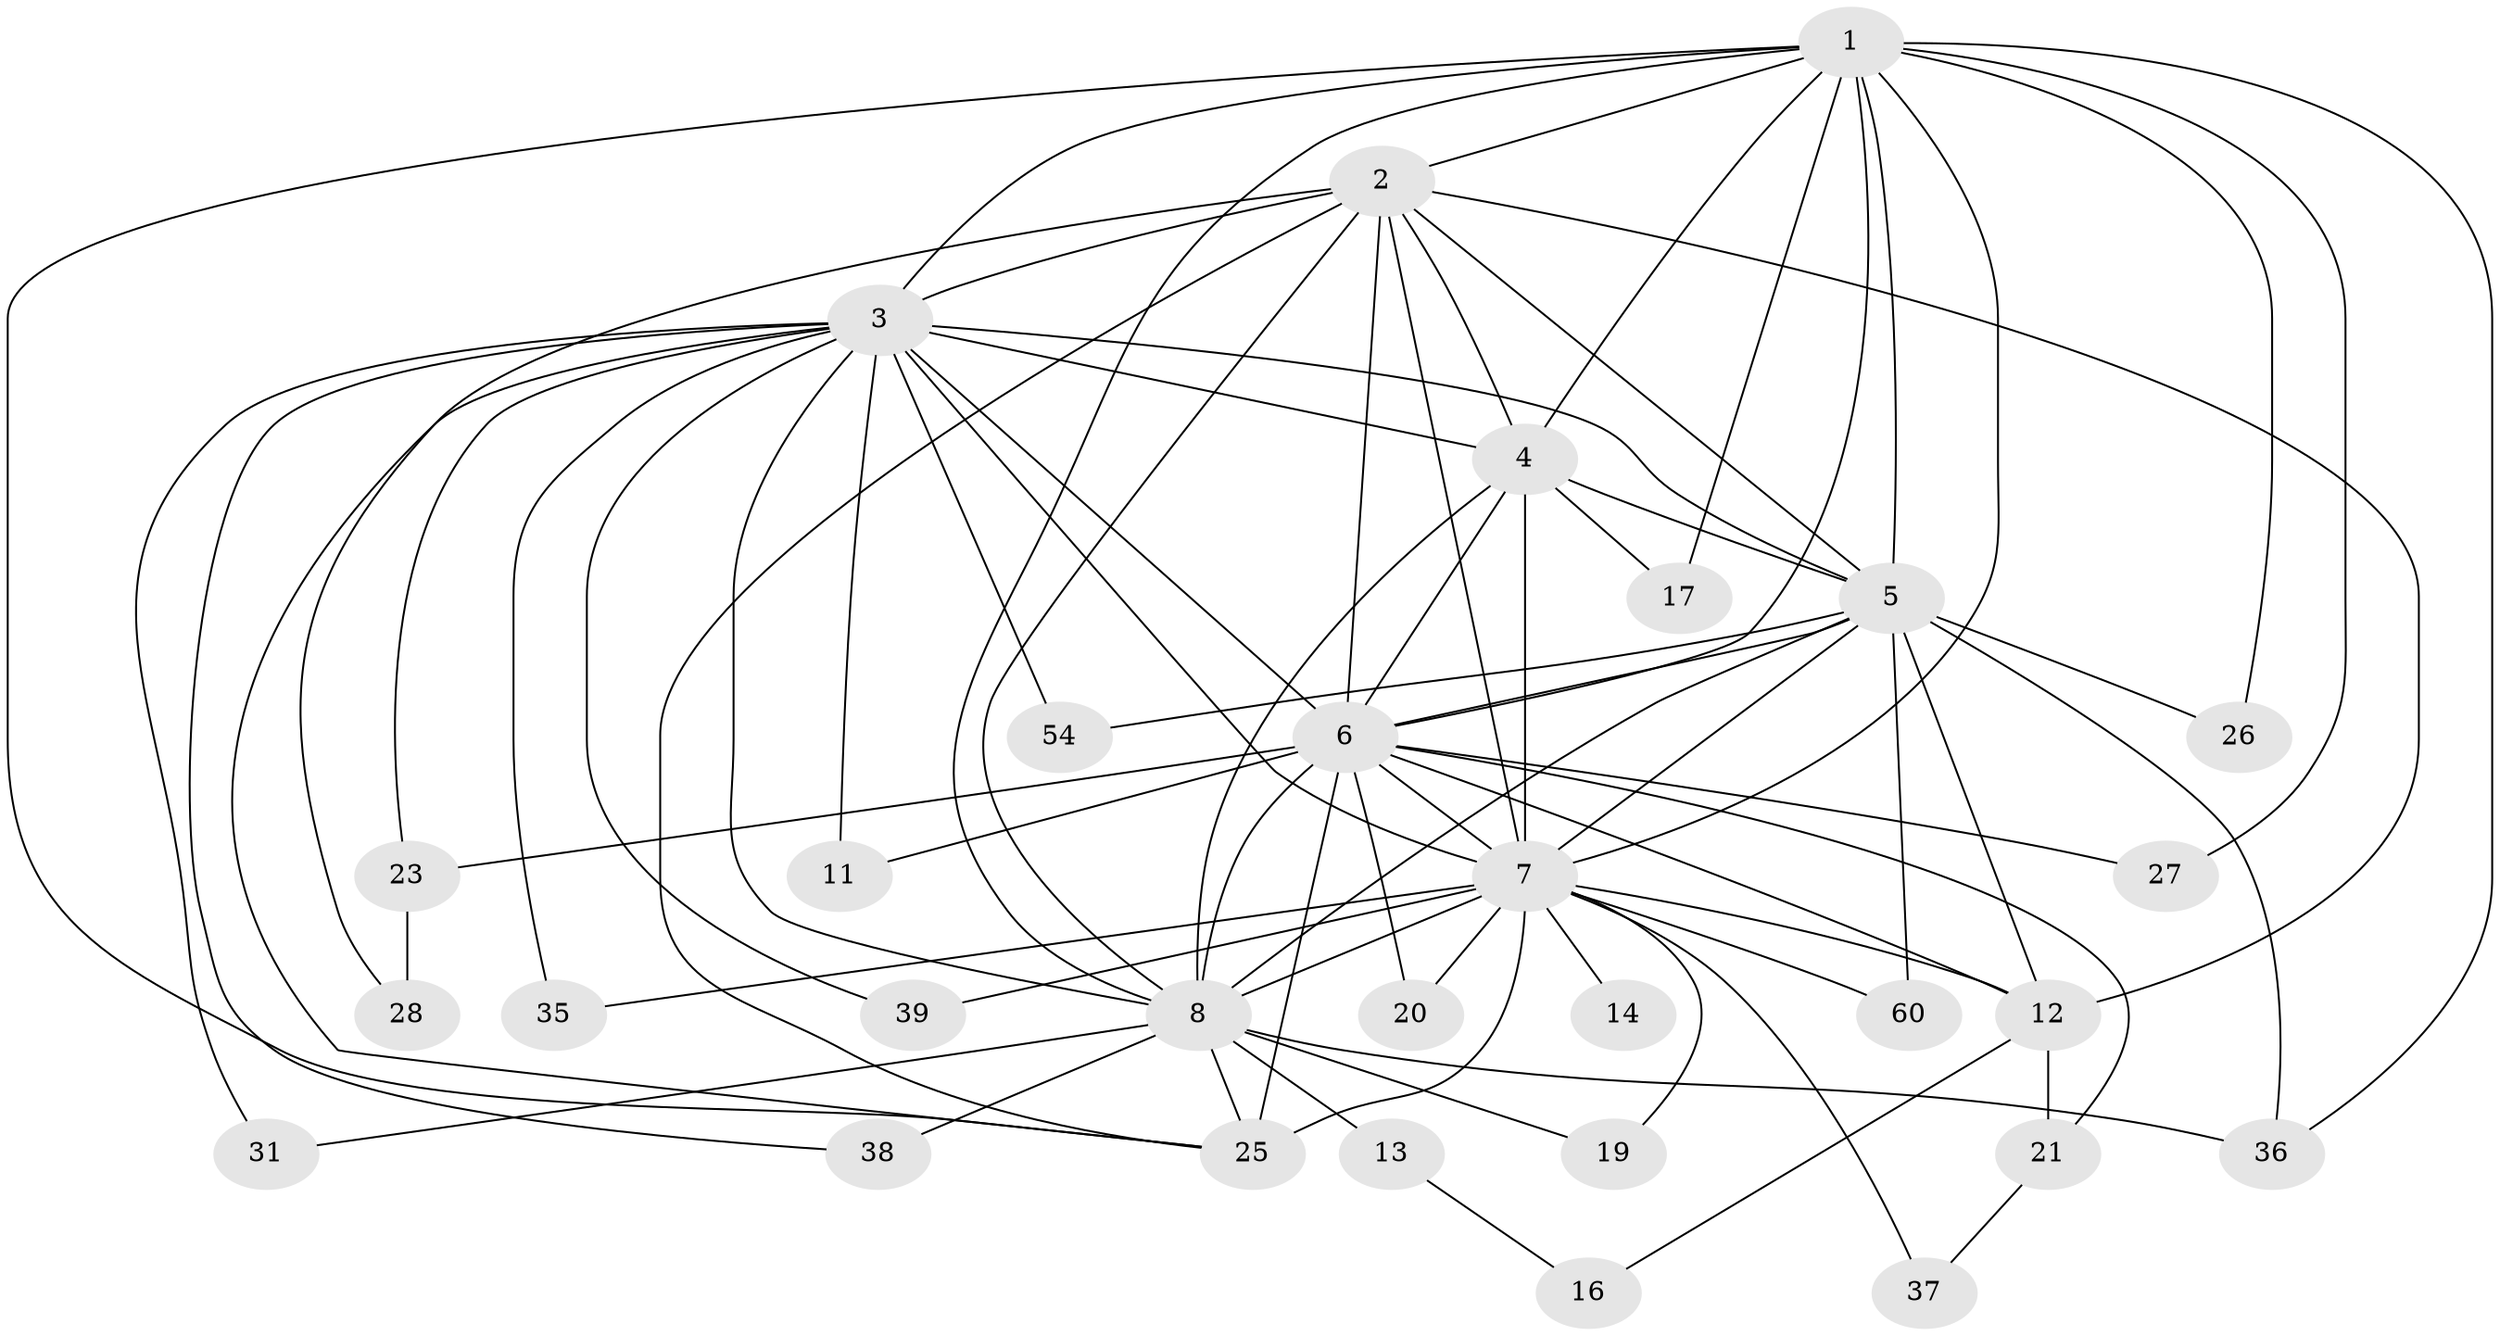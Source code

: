 // original degree distribution, {15: 0.03333333333333333, 16: 0.05, 22: 0.016666666666666666, 17: 0.016666666666666666, 24: 0.016666666666666666, 19: 0.016666666666666666, 11: 0.016666666666666666, 2: 0.6666666666666666, 6: 0.016666666666666666, 3: 0.1, 4: 0.03333333333333333, 7: 0.016666666666666666}
// Generated by graph-tools (version 1.1) at 2025/14/03/09/25 04:14:18]
// undirected, 30 vertices, 77 edges
graph export_dot {
graph [start="1"]
  node [color=gray90,style=filled];
  1;
  2 [super="+59+47+45"];
  3;
  4 [super="+57+44+33+15+24+18"];
  5;
  6 [super="+49+58+43+32+29+34+22"];
  7 [super="+9"];
  8 [super="+10"];
  11;
  12 [super="+52"];
  13;
  14;
  16;
  17;
  19;
  20;
  21;
  23;
  25 [super="+42+48+46+55+30"];
  26;
  27;
  28;
  31;
  35 [super="+51"];
  36 [super="+41"];
  37;
  38;
  39;
  54;
  60;
  1 -- 2;
  1 -- 3;
  1 -- 4;
  1 -- 5;
  1 -- 6 [weight=2];
  1 -- 7 [weight=2];
  1 -- 8 [weight=2];
  1 -- 17;
  1 -- 26;
  1 -- 27;
  1 -- 25;
  1 -- 36;
  2 -- 3 [weight=2];
  2 -- 4 [weight=2];
  2 -- 5;
  2 -- 6 [weight=2];
  2 -- 7 [weight=3];
  2 -- 8 [weight=2];
  2 -- 28;
  2 -- 25;
  2 -- 12;
  3 -- 4 [weight=2];
  3 -- 5;
  3 -- 6 [weight=3];
  3 -- 7 [weight=3];
  3 -- 8 [weight=2];
  3 -- 11;
  3 -- 23;
  3 -- 31;
  3 -- 35;
  3 -- 38;
  3 -- 39;
  3 -- 54;
  3 -- 25;
  4 -- 5 [weight=2];
  4 -- 6 [weight=2];
  4 -- 7 [weight=3];
  4 -- 8 [weight=3];
  4 -- 17;
  5 -- 6 [weight=2];
  5 -- 7 [weight=2];
  5 -- 8 [weight=2];
  5 -- 26;
  5 -- 36;
  5 -- 54;
  5 -- 60;
  5 -- 12;
  6 -- 7 [weight=4];
  6 -- 8 [weight=2];
  6 -- 11;
  6 -- 12;
  6 -- 20;
  6 -- 21;
  6 -- 27;
  6 -- 25 [weight=3];
  6 -- 23;
  7 -- 8 [weight=4];
  7 -- 14 [weight=2];
  7 -- 25 [weight=2];
  7 -- 35 [weight=2];
  7 -- 37;
  7 -- 39;
  7 -- 60;
  7 -- 12;
  7 -- 19;
  7 -- 20;
  8 -- 13 [weight=2];
  8 -- 38;
  8 -- 36;
  8 -- 19;
  8 -- 25;
  8 -- 31;
  12 -- 16;
  12 -- 21;
  13 -- 16;
  21 -- 37;
  23 -- 28;
}
